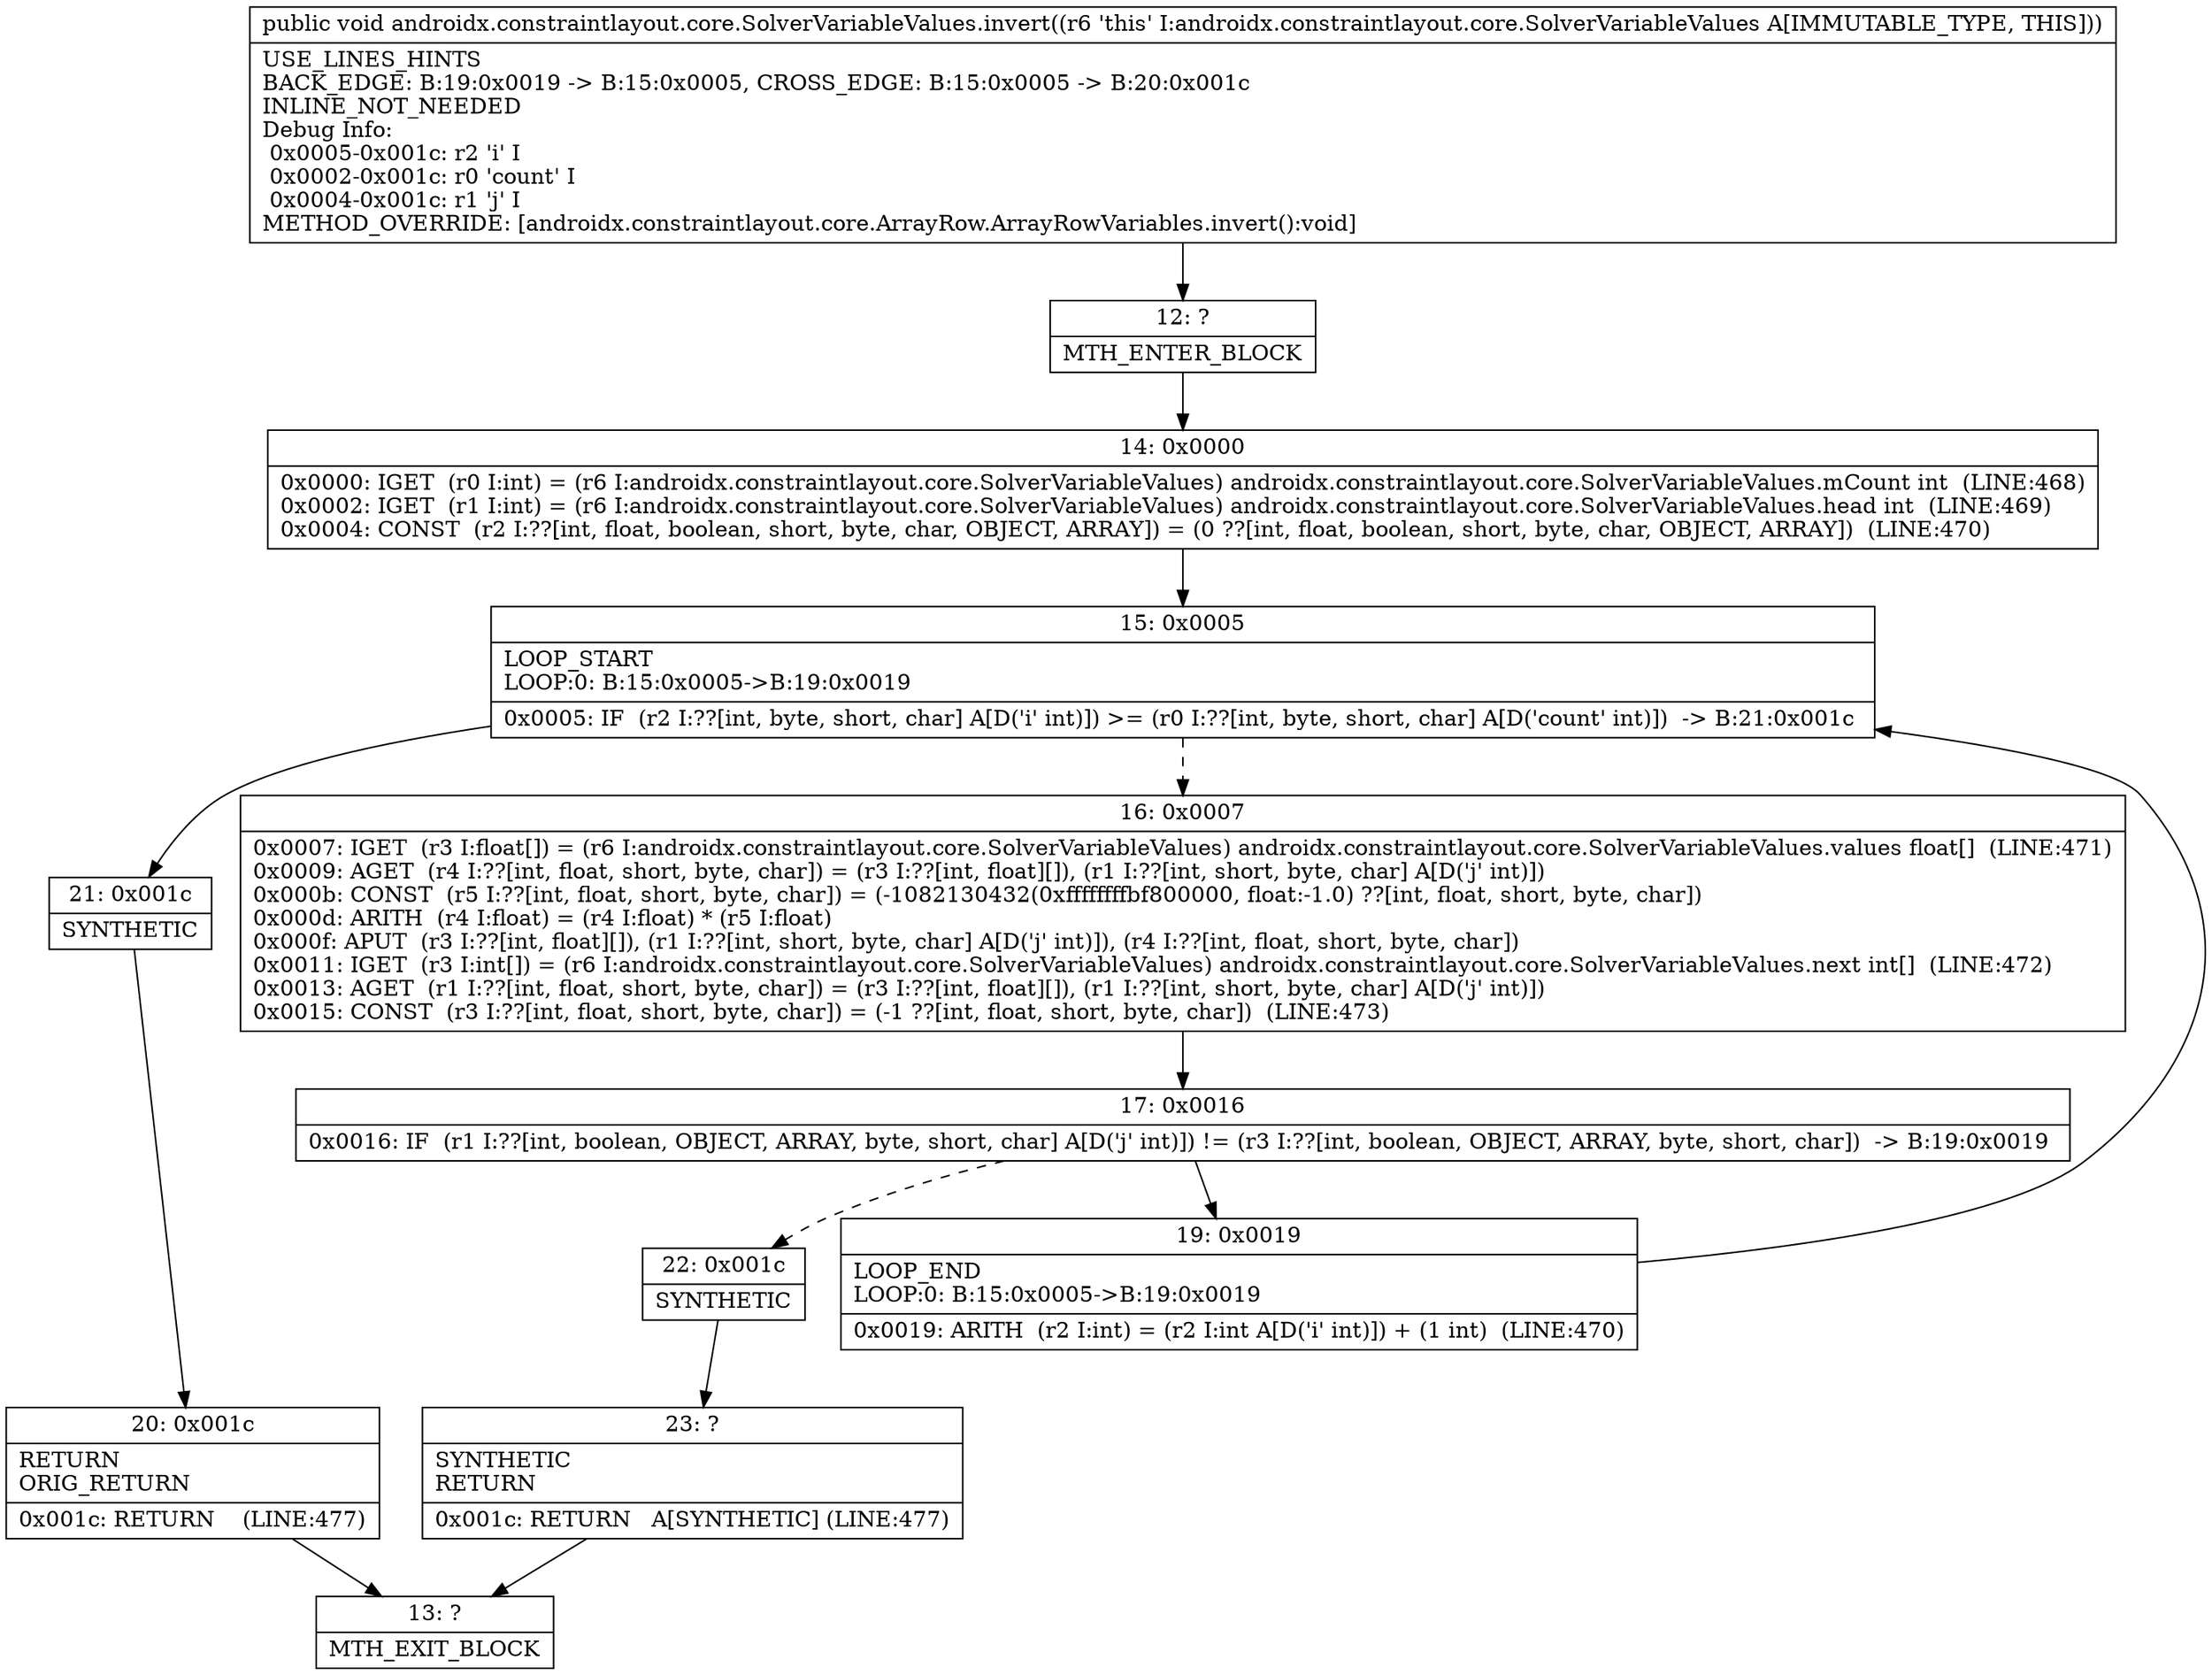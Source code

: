 digraph "CFG forandroidx.constraintlayout.core.SolverVariableValues.invert()V" {
Node_12 [shape=record,label="{12\:\ ?|MTH_ENTER_BLOCK\l}"];
Node_14 [shape=record,label="{14\:\ 0x0000|0x0000: IGET  (r0 I:int) = (r6 I:androidx.constraintlayout.core.SolverVariableValues) androidx.constraintlayout.core.SolverVariableValues.mCount int  (LINE:468)\l0x0002: IGET  (r1 I:int) = (r6 I:androidx.constraintlayout.core.SolverVariableValues) androidx.constraintlayout.core.SolverVariableValues.head int  (LINE:469)\l0x0004: CONST  (r2 I:??[int, float, boolean, short, byte, char, OBJECT, ARRAY]) = (0 ??[int, float, boolean, short, byte, char, OBJECT, ARRAY])  (LINE:470)\l}"];
Node_15 [shape=record,label="{15\:\ 0x0005|LOOP_START\lLOOP:0: B:15:0x0005\-\>B:19:0x0019\l|0x0005: IF  (r2 I:??[int, byte, short, char] A[D('i' int)]) \>= (r0 I:??[int, byte, short, char] A[D('count' int)])  \-\> B:21:0x001c \l}"];
Node_16 [shape=record,label="{16\:\ 0x0007|0x0007: IGET  (r3 I:float[]) = (r6 I:androidx.constraintlayout.core.SolverVariableValues) androidx.constraintlayout.core.SolverVariableValues.values float[]  (LINE:471)\l0x0009: AGET  (r4 I:??[int, float, short, byte, char]) = (r3 I:??[int, float][]), (r1 I:??[int, short, byte, char] A[D('j' int)]) \l0x000b: CONST  (r5 I:??[int, float, short, byte, char]) = (\-1082130432(0xffffffffbf800000, float:\-1.0) ??[int, float, short, byte, char]) \l0x000d: ARITH  (r4 I:float) = (r4 I:float) * (r5 I:float) \l0x000f: APUT  (r3 I:??[int, float][]), (r1 I:??[int, short, byte, char] A[D('j' int)]), (r4 I:??[int, float, short, byte, char]) \l0x0011: IGET  (r3 I:int[]) = (r6 I:androidx.constraintlayout.core.SolverVariableValues) androidx.constraintlayout.core.SolverVariableValues.next int[]  (LINE:472)\l0x0013: AGET  (r1 I:??[int, float, short, byte, char]) = (r3 I:??[int, float][]), (r1 I:??[int, short, byte, char] A[D('j' int)]) \l0x0015: CONST  (r3 I:??[int, float, short, byte, char]) = (\-1 ??[int, float, short, byte, char])  (LINE:473)\l}"];
Node_17 [shape=record,label="{17\:\ 0x0016|0x0016: IF  (r1 I:??[int, boolean, OBJECT, ARRAY, byte, short, char] A[D('j' int)]) != (r3 I:??[int, boolean, OBJECT, ARRAY, byte, short, char])  \-\> B:19:0x0019 \l}"];
Node_19 [shape=record,label="{19\:\ 0x0019|LOOP_END\lLOOP:0: B:15:0x0005\-\>B:19:0x0019\l|0x0019: ARITH  (r2 I:int) = (r2 I:int A[D('i' int)]) + (1 int)  (LINE:470)\l}"];
Node_22 [shape=record,label="{22\:\ 0x001c|SYNTHETIC\l}"];
Node_23 [shape=record,label="{23\:\ ?|SYNTHETIC\lRETURN\l|0x001c: RETURN   A[SYNTHETIC] (LINE:477)\l}"];
Node_13 [shape=record,label="{13\:\ ?|MTH_EXIT_BLOCK\l}"];
Node_21 [shape=record,label="{21\:\ 0x001c|SYNTHETIC\l}"];
Node_20 [shape=record,label="{20\:\ 0x001c|RETURN\lORIG_RETURN\l|0x001c: RETURN    (LINE:477)\l}"];
MethodNode[shape=record,label="{public void androidx.constraintlayout.core.SolverVariableValues.invert((r6 'this' I:androidx.constraintlayout.core.SolverVariableValues A[IMMUTABLE_TYPE, THIS]))  | USE_LINES_HINTS\lBACK_EDGE: B:19:0x0019 \-\> B:15:0x0005, CROSS_EDGE: B:15:0x0005 \-\> B:20:0x001c\lINLINE_NOT_NEEDED\lDebug Info:\l  0x0005\-0x001c: r2 'i' I\l  0x0002\-0x001c: r0 'count' I\l  0x0004\-0x001c: r1 'j' I\lMETHOD_OVERRIDE: [androidx.constraintlayout.core.ArrayRow.ArrayRowVariables.invert():void]\l}"];
MethodNode -> Node_12;Node_12 -> Node_14;
Node_14 -> Node_15;
Node_15 -> Node_16[style=dashed];
Node_15 -> Node_21;
Node_16 -> Node_17;
Node_17 -> Node_19;
Node_17 -> Node_22[style=dashed];
Node_19 -> Node_15;
Node_22 -> Node_23;
Node_23 -> Node_13;
Node_21 -> Node_20;
Node_20 -> Node_13;
}

